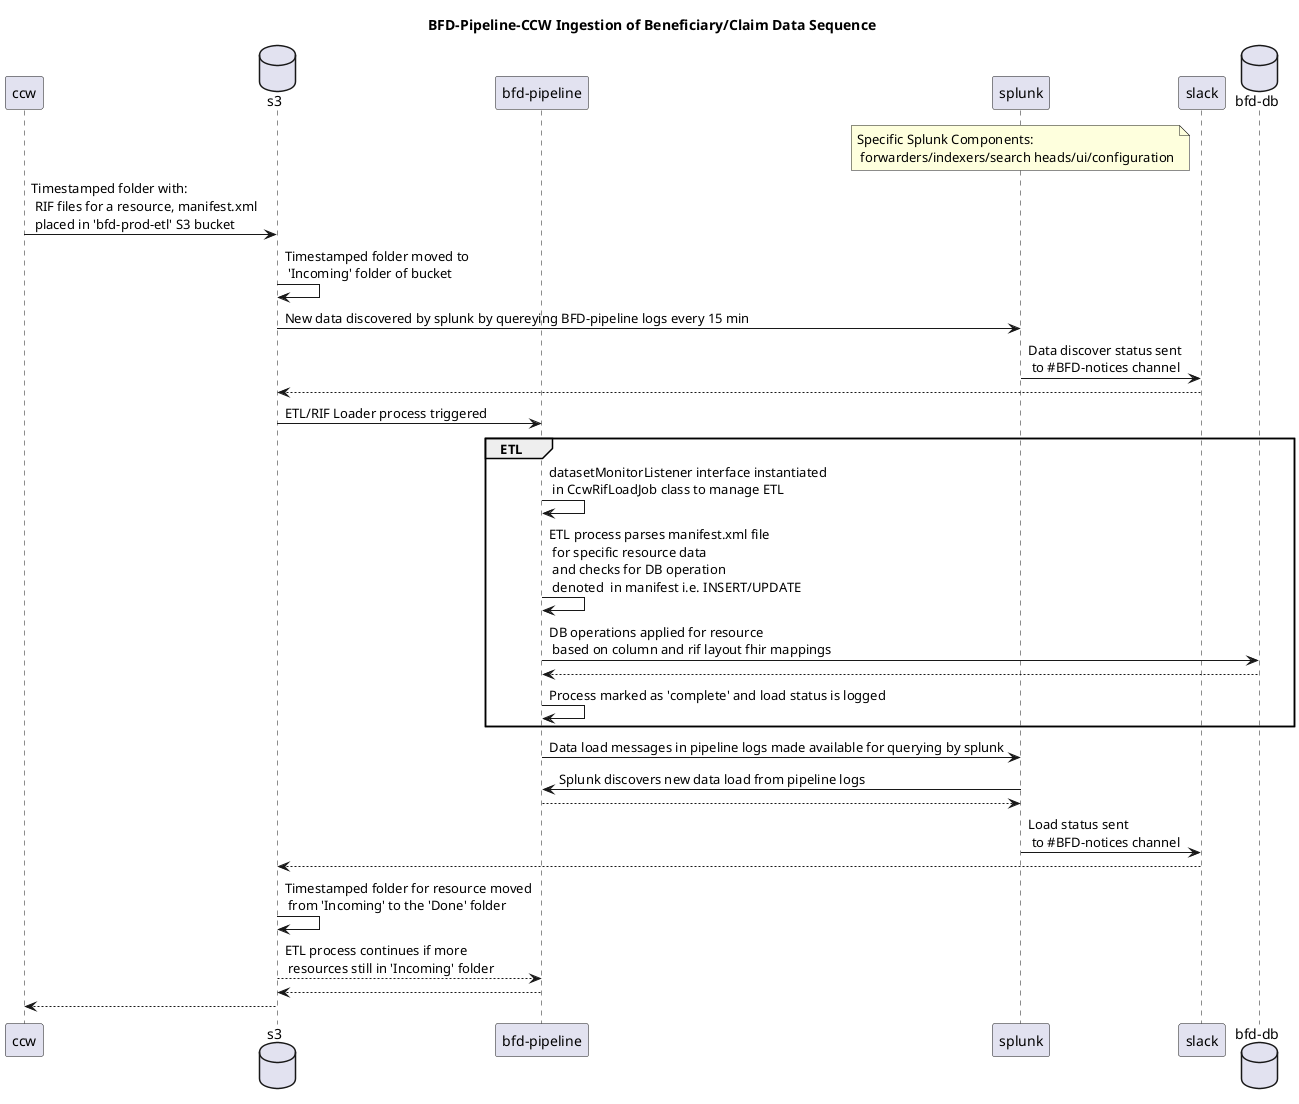 @startuml
title BFD-Pipeline-CCW Ingestion of Beneficiary/Claim Data Sequence
participant ccw
database s3
participant "bfd-pipeline"
participant splunk
note over splunk: Specific Splunk Components: \n forwarders/indexers/search heads/ui/configuration
participant slack
database "bfd-db"
ccw -> s3: Timestamped folder with: \n RIF files for a resource, manifest.xml \n placed in 'bfd-prod-etl' S3 bucket  
s3 -> s3: Timestamped folder moved to \n 'Incoming' folder of bucket
s3 -> splunk: New data discovered by splunk by quereying BFD-pipeline logs every 15 min
splunk -> slack: Data discover status sent \n to #BFD-notices channel
slack --> s3
s3 -> "bfd-pipeline": ETL/RIF Loader process triggered 
group ETL
"bfd-pipeline" -> "bfd-pipeline": datasetMonitorListener interface instantiated \n in CcwRifLoadJob class to manage ETL
"bfd-pipeline" -> "bfd-pipeline": ETL process parses manifest.xml file \n for specific resource data \n and checks for DB operation \n denoted  in manifest i.e. INSERT/UPDATE
"bfd-pipeline" -> "bfd-db": DB operations applied for resource \n based on column and rif layout fhir mappings
"bfd-db" --> "bfd-pipeline"
"bfd-pipeline" -> "bfd-pipeline": Process marked as 'complete' and load status is logged
end
"bfd-pipeline" -> splunk: Data load messages in pipeline logs made available for querying by splunk
splunk -> "bfd-pipeline": Splunk discovers new data load from pipeline logs
"bfd-pipeline" --> splunk
splunk -> slack: Load status sent \n to #BFD-notices channel
slack --> s3
s3 -> s3: Timestamped folder for resource moved \n from 'Incoming' to the 'Done' folder
s3 --> "bfd-pipeline": ETL process continues if more \n resources still in 'Incoming' folder
"bfd-pipeline" --> s3
s3--> ccw
@enduml
